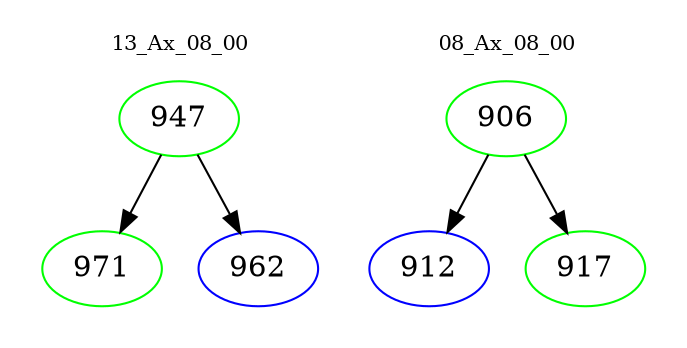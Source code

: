 digraph{
subgraph cluster_0 {
color = white
label = "13_Ax_08_00";
fontsize=10;
T0_947 [label="947", color="green"]
T0_947 -> T0_971 [color="black"]
T0_971 [label="971", color="green"]
T0_947 -> T0_962 [color="black"]
T0_962 [label="962", color="blue"]
}
subgraph cluster_1 {
color = white
label = "08_Ax_08_00";
fontsize=10;
T1_906 [label="906", color="green"]
T1_906 -> T1_912 [color="black"]
T1_912 [label="912", color="blue"]
T1_906 -> T1_917 [color="black"]
T1_917 [label="917", color="green"]
}
}
